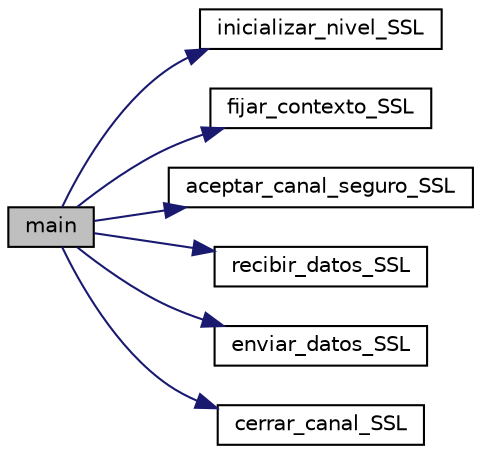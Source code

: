 digraph "main"
{
  edge [fontname="Helvetica",fontsize="10",labelfontname="Helvetica",labelfontsize="10"];
  node [fontname="Helvetica",fontsize="10",shape=record];
  rankdir="LR";
  Node1 [label="main",height=0.2,width=0.4,color="black", fillcolor="grey75", style="filled", fontcolor="black"];
  Node1 -> Node2 [color="midnightblue",fontsize="10",style="solid",fontname="Helvetica"];
  Node2 [label="inicializar_nivel_SSL",height=0.2,width=0.4,color="black", fillcolor="white", style="filled",URL="$_g-2361-06-_p3-funciones__ssl_8h.html#a937108af8fd0832377b084e24172ee41"];
  Node1 -> Node3 [color="midnightblue",fontsize="10",style="solid",fontname="Helvetica"];
  Node3 [label="fijar_contexto_SSL",height=0.2,width=0.4,color="black", fillcolor="white", style="filled",URL="$_g-2361-06-_p3-funciones__ssl_8h.html#a9d58ced0f4bab693b1c8d8b7eabe10a2"];
  Node1 -> Node4 [color="midnightblue",fontsize="10",style="solid",fontname="Helvetica"];
  Node4 [label="aceptar_canal_seguro_SSL",height=0.2,width=0.4,color="black", fillcolor="white", style="filled",URL="$_g-2361-06-_p3-funciones__ssl_8h.html#aaeb9457077403f2261ca1a86e3802a1d"];
  Node1 -> Node5 [color="midnightblue",fontsize="10",style="solid",fontname="Helvetica"];
  Node5 [label="recibir_datos_SSL",height=0.2,width=0.4,color="black", fillcolor="white", style="filled",URL="$_g-2361-06-_p3-funciones__ssl_8h.html#adc12a32e9564947c310da53ed910d66a"];
  Node1 -> Node6 [color="midnightblue",fontsize="10",style="solid",fontname="Helvetica"];
  Node6 [label="enviar_datos_SSL",height=0.2,width=0.4,color="black", fillcolor="white", style="filled",URL="$_g-2361-06-_p3-funciones__ssl_8h.html#a259d64855c617836e2b18975ee98029a"];
  Node1 -> Node7 [color="midnightblue",fontsize="10",style="solid",fontname="Helvetica"];
  Node7 [label="cerrar_canal_SSL",height=0.2,width=0.4,color="black", fillcolor="white", style="filled",URL="$_g-2361-06-_p3-funciones__ssl_8h.html#af96fb6c9c2330e21ab617e949acf7a8c"];
}
